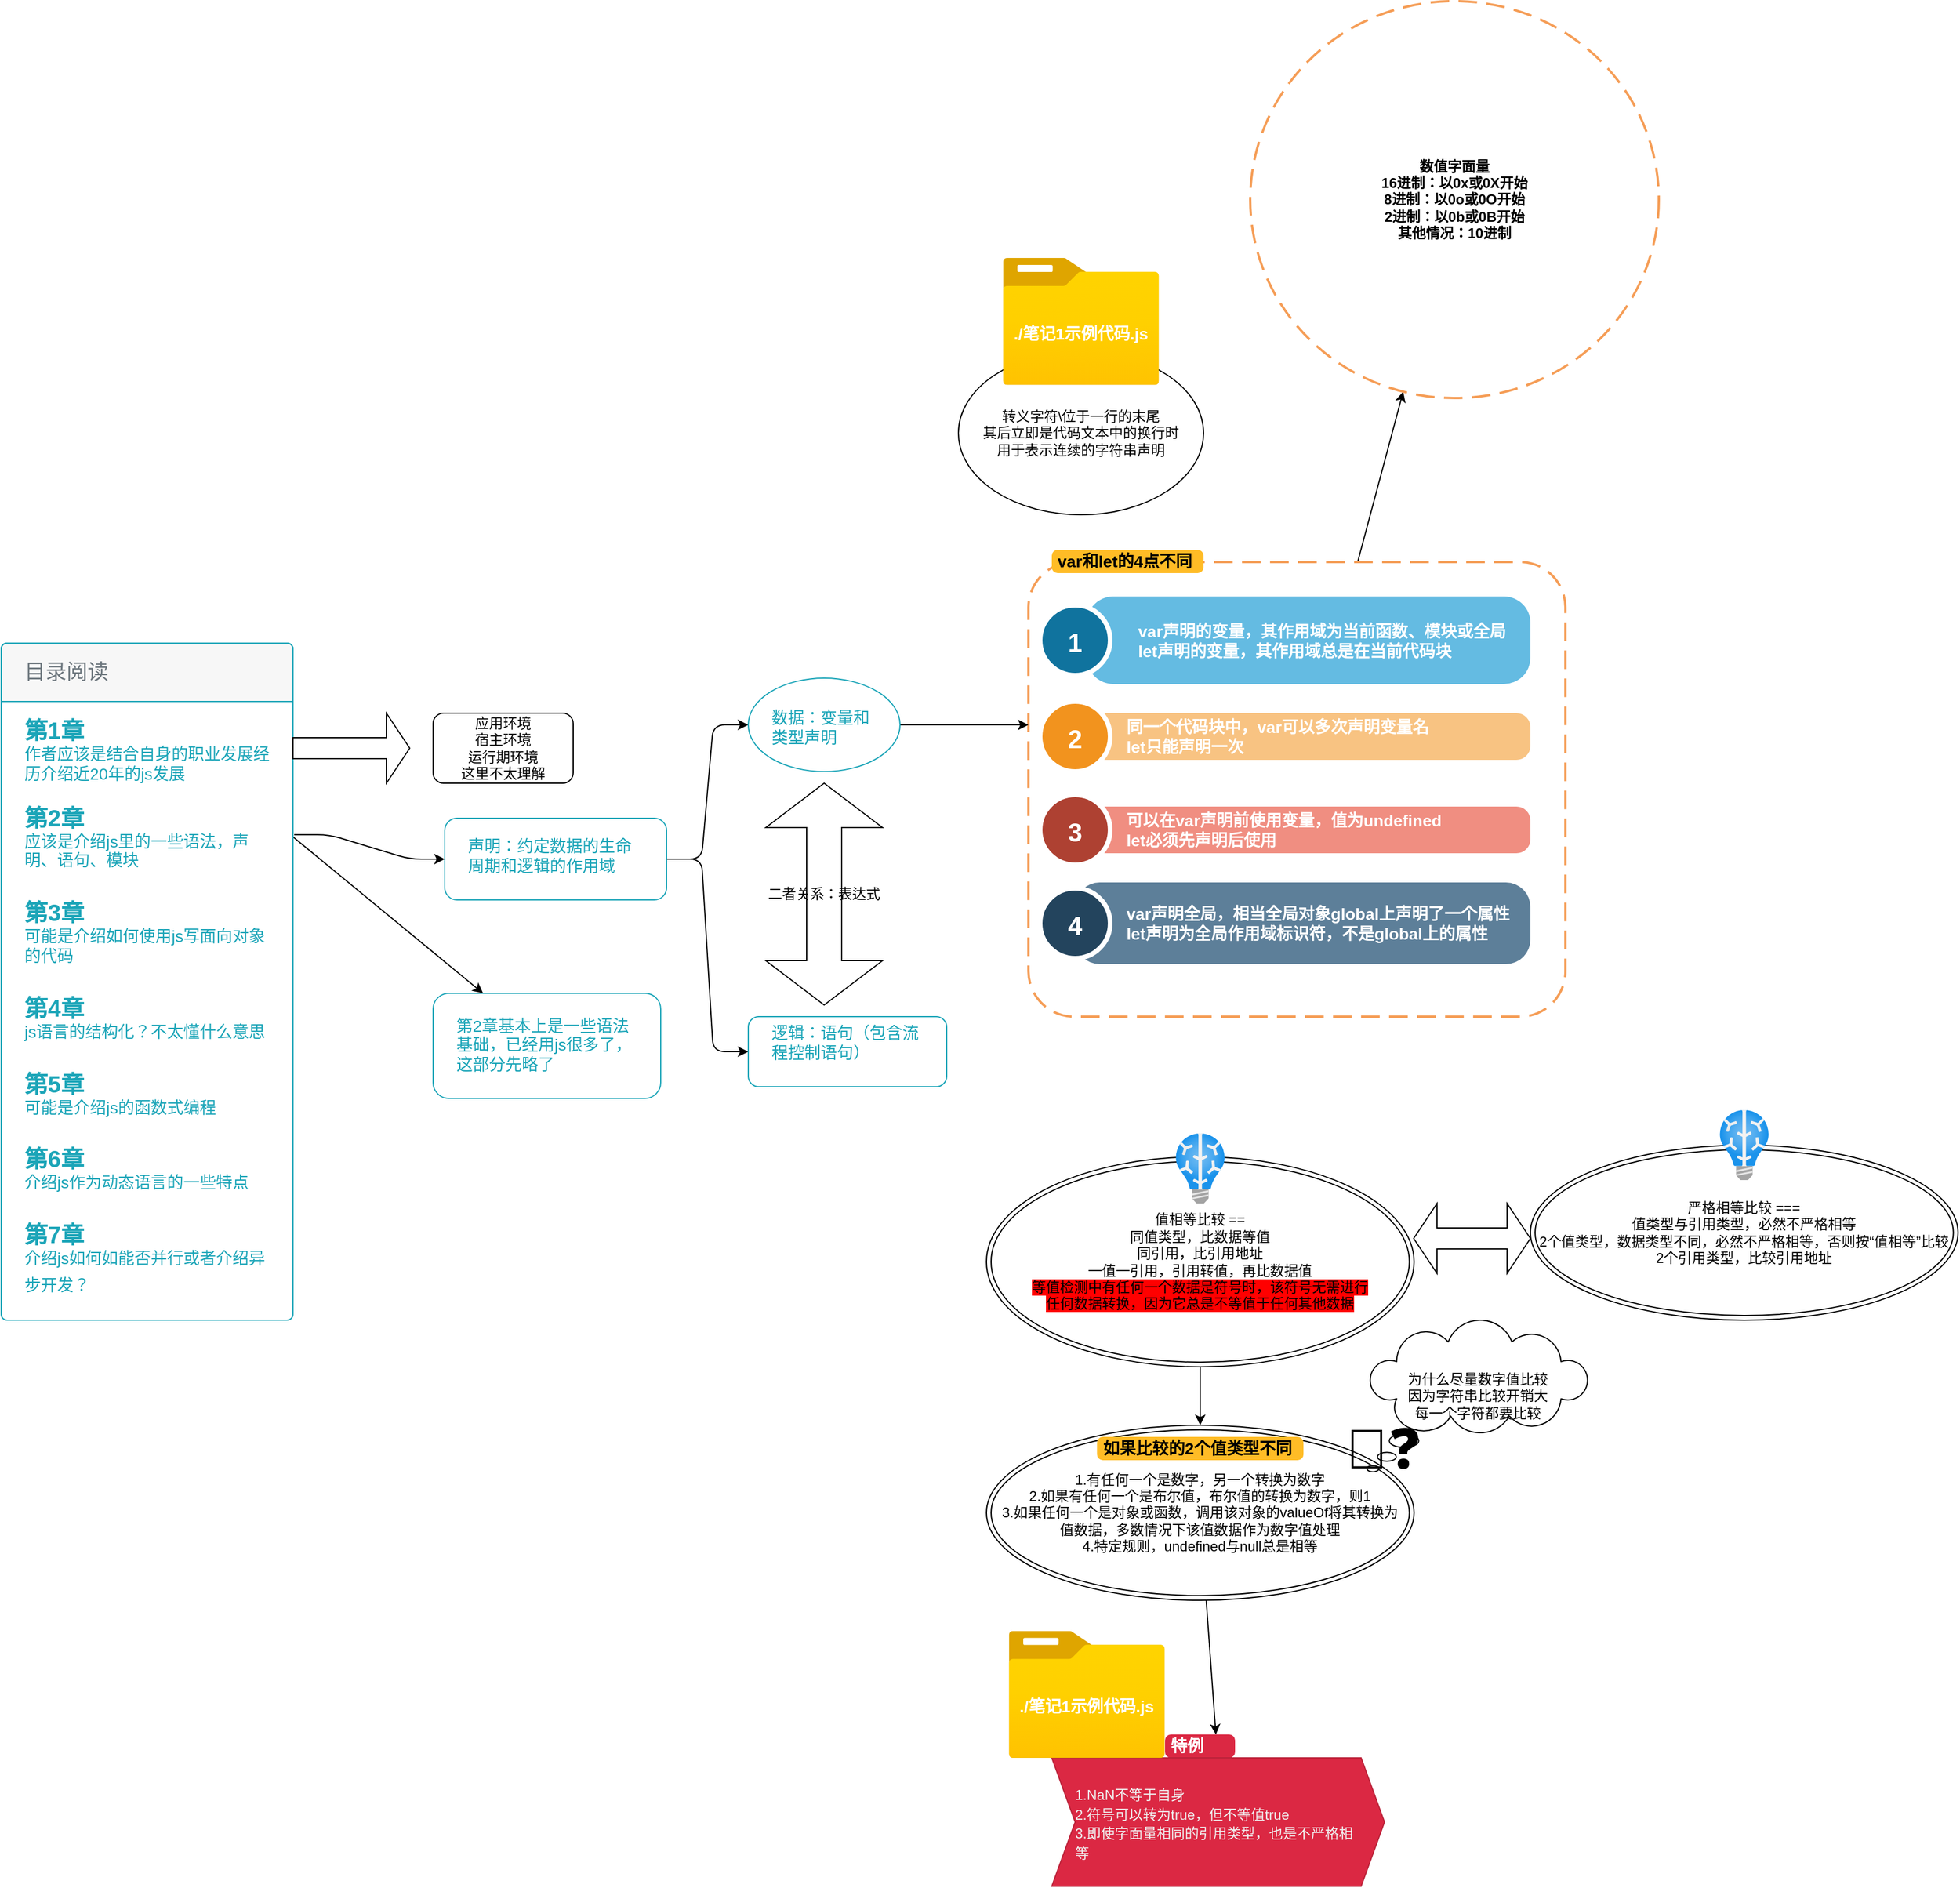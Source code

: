 <mxfile>
    <diagram id="gd3hIsuXhY9H0Jxk0yMg" name="Page-1">
        <mxGraphModel dx="570" dy="2078" grid="1" gridSize="10" guides="1" tooltips="1" connect="1" arrows="1" fold="1" page="1" pageScale="1" pageWidth="827" pageHeight="1169" math="0" shadow="0">
            <root>
                <mxCell id="0"/>
                <mxCell id="1" parent="0"/>
                <mxCell id="634" value="" style="edgeStyle=none;html=1;" edge="1" parent="1" source="598" target="633">
                    <mxGeometry relative="1" as="geometry"/>
                </mxCell>
                <mxCell id="598" value="" style="rounded=1;arcSize=10;dashed=1;strokeColor=#F59D56;fillColor=none;gradientColor=none;dashPattern=8 4;strokeWidth=2;fontStyle=1" parent="1" vertex="1">
                    <mxGeometry x="910" y="-19.5" width="460" height="389.5" as="geometry"/>
                </mxCell>
                <mxCell id="106" value="" style="edgeStyle=entityRelationEdgeStyle;html=1;exitX=1.004;exitY=0.283;exitDx=0;exitDy=0;exitPerimeter=0;" parent="1" source="16" target="105" edge="1">
                    <mxGeometry relative="1" as="geometry"/>
                </mxCell>
                <mxCell id="638" value="" style="edgeStyle=none;html=1;exitX=0.994;exitY=0.284;exitDx=0;exitDy=0;exitPerimeter=0;" edge="1" parent="1" source="16" target="637">
                    <mxGeometry relative="1" as="geometry"/>
                </mxCell>
                <mxCell id="16" value="&lt;span style=&quot;font-size: 20px;&quot;&gt;&lt;b&gt;第1章&lt;/b&gt;&lt;/span&gt;&lt;br style=&quot;font-size: 14px&quot;&gt;作者应该是结合自身的职业发展经历介绍近20年的js发展&lt;br&gt;&lt;br&gt;&lt;b style=&quot;font-size: 20px;&quot;&gt;第2章&lt;br&gt;&lt;/b&gt;应该是介绍js里的一些语法，声明、语句、模块&lt;br&gt;&lt;b style=&quot;font-size: 20px;&quot;&gt;&lt;br&gt;&lt;/b&gt;&lt;b style=&quot;font-size: 20px;&quot;&gt;第3章&lt;/b&gt;&lt;b style=&quot;font-size: 20px;&quot;&gt;&lt;br&gt;&lt;/b&gt;可能是介绍如何使用js写面向对象的代码&lt;br&gt;&lt;b style=&quot;font-size: 20px;&quot;&gt;&lt;br&gt;&lt;/b&gt;&lt;b style=&quot;font-size: 20px;&quot;&gt;第4章&lt;br&gt;&lt;/b&gt;js语言的结构化？不太懂什么意思&lt;br&gt;&lt;b style=&quot;font-size: 20px;&quot;&gt;&lt;br&gt;&lt;/b&gt;&lt;b style=&quot;font-size: 20px;&quot;&gt;第5章&lt;br&gt;&lt;/b&gt;可能是介绍js的函数式编程&lt;br&gt;&lt;b style=&quot;font-size: 20px;&quot;&gt;&lt;br&gt;&lt;/b&gt;&lt;b style=&quot;font-size: 20px;&quot;&gt;第6章&lt;br&gt;&lt;/b&gt;介绍js作为动态语言的一些特点&lt;br&gt;&lt;b style=&quot;font-size: 20px;&quot;&gt;&lt;br&gt;第7章&lt;br&gt;&lt;/b&gt;介绍js如何如能否并行或者介绍异步开发？&lt;b style=&quot;font-size: 20px;&quot;&gt;&lt;br&gt;&lt;/b&gt;" style="html=1;shadow=0;dashed=0;shape=mxgraph.bootstrap.rrect;rSize=5;strokeColor=#1CA5B8;html=1;whiteSpace=wrap;fillColor=#ffffff;fontColor=#1CA5B8;verticalAlign=bottom;align=left;spacing=20;spacingBottom=0;fontSize=14;rounded=1;" parent="1" vertex="1">
                    <mxGeometry x="30" y="50" width="250" height="580" as="geometry"/>
                </mxCell>
                <mxCell id="17" value="目录阅读" style="html=1;shadow=0;dashed=0;shape=mxgraph.bootstrap.topButton;rSize=5;perimeter=none;whiteSpace=wrap;fillColor=#F7F7F7;strokeColor=#1CA5B8;fontColor=#6C767D;resizeWidth=1;fontSize=18;align=left;spacing=20;rounded=1;" parent="16" vertex="1">
                    <mxGeometry width="250" height="50" relative="1" as="geometry"/>
                </mxCell>
                <mxCell id="103" value="" style="shape=singleArrow;whiteSpace=wrap;html=1;shadow=0;" parent="1" vertex="1">
                    <mxGeometry x="280" y="110" width="100" height="60" as="geometry"/>
                </mxCell>
                <mxCell id="104" value="应用环境&lt;br&gt;宿主环境&lt;br&gt;运行期环境&lt;br&gt;这里不太理解" style="rounded=1;whiteSpace=wrap;html=1;shadow=0;" parent="1" vertex="1">
                    <mxGeometry x="400" y="110" width="120" height="60" as="geometry"/>
                </mxCell>
                <mxCell id="108" value="" style="edgeStyle=entityRelationEdgeStyle;html=1;" parent="1" source="105" target="107" edge="1">
                    <mxGeometry relative="1" as="geometry"/>
                </mxCell>
                <mxCell id="110" value="" style="edgeStyle=entityRelationEdgeStyle;html=1;" parent="1" source="105" target="109" edge="1">
                    <mxGeometry relative="1" as="geometry"/>
                </mxCell>
                <mxCell id="105" value="声明：约定数据的生命周期和逻辑的作用域" style="whiteSpace=wrap;html=1;fontSize=14;align=left;verticalAlign=bottom;fillColor=#ffffff;strokeColor=#1CA5B8;fontColor=#1CA5B8;shadow=0;dashed=0;spacing=20;spacingBottom=0;rounded=1;" parent="1" vertex="1">
                    <mxGeometry x="410" y="200" width="190" height="70" as="geometry"/>
                </mxCell>
                <mxCell id="118" value="" style="edgeStyle=none;html=1;" parent="1" source="107" edge="1">
                    <mxGeometry relative="1" as="geometry">
                        <mxPoint x="910" y="120" as="targetPoint"/>
                    </mxGeometry>
                </mxCell>
                <mxCell id="107" value="数据：变量和类型声明" style="ellipse;whiteSpace=wrap;html=1;fontSize=14;align=left;verticalAlign=bottom;fillColor=#ffffff;strokeColor=#1CA5B8;fontColor=#1CA5B8;shadow=0;dashed=0;spacing=20;spacingBottom=0;rounded=1;" parent="1" vertex="1">
                    <mxGeometry x="670" y="80" width="130" height="80" as="geometry"/>
                </mxCell>
                <mxCell id="109" value="逻辑：语句（包含流程控制语句）" style="whiteSpace=wrap;html=1;fontSize=14;align=left;verticalAlign=bottom;fillColor=#ffffff;strokeColor=#1CA5B8;fontColor=#1CA5B8;shadow=0;dashed=0;spacing=20;spacingBottom=0;rounded=1;" parent="1" vertex="1">
                    <mxGeometry x="670" y="370" width="170" height="60" as="geometry"/>
                </mxCell>
                <mxCell id="116" value="二者关系：表达式" style="shape=doubleArrow;direction=south;whiteSpace=wrap;html=1;shadow=0;" parent="1" vertex="1">
                    <mxGeometry x="685" y="170" width="100" height="190" as="geometry"/>
                </mxCell>
                <mxCell id="587" value="var声明的变量，其作用域为当前函数、模块或全局&lt;br&gt;let声明的变量，其作用域总是在当前代码块" style="shape=rect;rounded=1;whiteSpace=wrap;html=1;shadow=0;strokeColor=none;fillColor=#64BBE2;arcSize=30;fontSize=14;spacingLeft=42;fontStyle=1;fontColor=#FFFFFF;align=left;" parent="1" vertex="1">
                    <mxGeometry x="960" y="10" width="380" height="75" as="geometry"/>
                </mxCell>
                <mxCell id="588" value="1" style="shape=ellipse;perimeter=ellipsePerimeter;fontSize=22;fontStyle=1;shadow=0;strokeColor=#ffffff;fillColor=#10739E;strokeWidth=4;fontColor=#ffffff;align=center;" parent="1" vertex="1">
                    <mxGeometry x="920" y="17.5" width="60" height="60" as="geometry"/>
                </mxCell>
                <mxCell id="589" value="同一个代码块中，var可以多次声明变量名&lt;br&gt;let只能声明一次" style="shape=rect;rounded=1;whiteSpace=wrap;html=1;shadow=0;strokeColor=none;fillColor=#F8C382;arcSize=30;fontSize=14;spacingLeft=42;fontStyle=1;fontColor=#FFFFFF;align=left;" parent="1" vertex="1">
                    <mxGeometry x="950" y="110" width="390" height="40" as="geometry"/>
                </mxCell>
                <mxCell id="590" value="2" style="shape=ellipse;perimeter=ellipsePerimeter;fontSize=22;fontStyle=1;shadow=0;strokeColor=#ffffff;fillColor=#F2931E;strokeWidth=4;fontColor=#ffffff;align=center;" parent="1" vertex="1">
                    <mxGeometry x="920" y="100" width="60" height="60" as="geometry"/>
                </mxCell>
                <mxCell id="591" value="可以在var声明前使用变量，值为undefined&lt;br&gt;let必须先声明后使用" style="shape=rect;rounded=1;whiteSpace=wrap;html=1;shadow=0;strokeColor=none;fillColor=#F08E81;arcSize=30;fontSize=14;spacingLeft=42;fontStyle=1;fontColor=#FFFFFF;align=left;" parent="1" vertex="1">
                    <mxGeometry x="950" y="190" width="390" height="40" as="geometry"/>
                </mxCell>
                <mxCell id="592" value="3" style="shape=ellipse;perimeter=ellipsePerimeter;fontSize=22;fontStyle=1;shadow=0;strokeColor=#ffffff;fillColor=#AE4132;strokeWidth=4;fontColor=#ffffff;align=center;" parent="1" vertex="1">
                    <mxGeometry x="920" y="180" width="60" height="60" as="geometry"/>
                </mxCell>
                <mxCell id="599" value="var和let的4点不同" style="html=1;shadow=0;dashed=0;shape=mxgraph.bootstrap.rrect;rSize=5;strokeColor=none;strokeWidth=1;fillColor=#FFBC26;fontColor=#000000;whiteSpace=wrap;align=left;verticalAlign=middle;spacingLeft=0;fontStyle=1;fontSize=14;spacing=5;" parent="1" vertex="1">
                    <mxGeometry x="930" y="-30" width="130" height="20" as="geometry"/>
                </mxCell>
                <mxCell id="612" value="var声明全局，相当全局对象global上声明了一个属性&lt;br&gt;let声明为全局作用域标识符，不是global上的属性" style="shape=rect;rounded=1;whiteSpace=wrap;html=1;shadow=0;strokeColor=none;fillColor=#5D7F99;arcSize=30;fontSize=14;spacingLeft=42;fontStyle=1;fontColor=#FFFFFF;align=left;" parent="1" vertex="1">
                    <mxGeometry x="950" y="255" width="390" height="70" as="geometry"/>
                </mxCell>
                <mxCell id="613" value="4" style="shape=ellipse;perimeter=ellipsePerimeter;fontSize=22;fontStyle=1;shadow=0;strokeColor=#ffffff;fillColor=#23445D;strokeWidth=4;fontColor=#ffffff;align=center;" parent="1" vertex="1">
                    <mxGeometry x="920" y="260" width="60" height="60" as="geometry"/>
                </mxCell>
                <mxCell id="614" value="转义字符\位于一行的末尾&lt;br&gt;其后立即是代码文本中的换行时&lt;br&gt;用于表示连续的字符串声明&lt;br&gt;" style="ellipse;whiteSpace=wrap;html=1;" vertex="1" parent="1">
                    <mxGeometry x="850" y="-200" width="210" height="140" as="geometry"/>
                </mxCell>
                <mxCell id="628" value="" style="aspect=fixed;html=1;points=[];align=center;image;fontSize=12;image=img/lib/azure2/general/Folder_Blank.svg;" vertex="1" parent="1">
                    <mxGeometry x="888" y="-280" width="134" height="108.75" as="geometry"/>
                </mxCell>
                <mxCell id="629" value="&lt;span style=&quot;color: rgb(255, 255, 255); font-size: 14px; text-align: left;&quot;&gt;./笔记1示例代码.js&lt;/span&gt;" style="text;html=1;strokeColor=none;fillColor=none;align=center;verticalAlign=middle;whiteSpace=wrap;rounded=0;fontStyle=1;spacing=3;" vertex="1" parent="1">
                    <mxGeometry x="895" y="-230" width="120" height="30" as="geometry"/>
                </mxCell>
                <mxCell id="633" value="数值字面量&lt;br&gt;16进制：以0x或0X开始&lt;br&gt;8进制：以0o或0O开始&lt;br&gt;2进制：以0b或0B开始&lt;br&gt;其他情况：10进制" style="ellipse;whiteSpace=wrap;html=1;fillColor=none;strokeColor=#F59D56;rounded=1;arcSize=10;dashed=1;gradientColor=none;dashPattern=8 4;strokeWidth=2;fontStyle=1;" vertex="1" parent="1">
                    <mxGeometry x="1100" y="-500" width="350" height="340" as="geometry"/>
                </mxCell>
                <mxCell id="637" value="第2章基本上是一些语法基础，已经用js很多了，这部分先略了" style="whiteSpace=wrap;html=1;fontSize=14;align=left;verticalAlign=bottom;fillColor=#ffffff;strokeColor=#1CA5B8;fontColor=#1CA5B8;shadow=0;dashed=0;spacing=20;spacingBottom=0;rounded=1;" vertex="1" parent="1">
                    <mxGeometry x="400" y="350" width="195" height="90" as="geometry"/>
                </mxCell>
                <mxCell id="842" value="" style="edgeStyle=none;html=1;" edge="1" parent="1" source="840" target="841">
                    <mxGeometry relative="1" as="geometry"/>
                </mxCell>
                <mxCell id="840" value="值相等比较 ==&lt;br&gt;同值类型，比数据等值&lt;br&gt;同引用，比引用地址&lt;br&gt;一值一引用，引用转值，再比数据值&lt;br&gt;&lt;span style=&quot;background-color: rgb(255, 0, 0);&quot;&gt;等值检测中有任何一个数据是符号时，该符号无需进行&lt;br&gt;任何数据转换，因为它总是不等值于任何其他数据&lt;/span&gt;" style="ellipse;shape=doubleEllipse;whiteSpace=wrap;html=1;" vertex="1" parent="1">
                    <mxGeometry x="874" y="490" width="366.32" height="180" as="geometry"/>
                </mxCell>
                <mxCell id="838" value="" style="aspect=fixed;html=1;points=[];align=center;image;fontSize=12;image=img/lib/azure2/ai_machine_learning/Batch_AI.svg;" vertex="1" parent="1">
                    <mxGeometry x="1035.98" y="470" width="42.35" height="60" as="geometry"/>
                </mxCell>
                <mxCell id="852" value="" style="edgeStyle=none;html=1;fontSize=48;" edge="1" parent="1" source="841">
                    <mxGeometry relative="1" as="geometry">
                        <mxPoint x="1070.584" y="985" as="targetPoint"/>
                    </mxGeometry>
                </mxCell>
                <mxCell id="841" value="1.有任何一个是数字，另一个转换为数字&lt;br&gt;2.如果有任何一个是布尔值，布尔值的转换为数字，则1&lt;br&gt;3.如果任何一个是对象或函数，调用该对象的valueOf将其转换为&lt;br&gt;值数据，多数情况下该值数据作为数字值处理&lt;br&gt;4.特定规则，undefined与null总是相等" style="ellipse;shape=doubleEllipse;whiteSpace=wrap;html=1;" vertex="1" parent="1">
                    <mxGeometry x="874.0" y="720" width="366.32" height="150" as="geometry"/>
                </mxCell>
                <mxCell id="843" value="如果比较的2个值类型不同" style="html=1;shadow=0;dashed=0;shape=mxgraph.bootstrap.rrect;rSize=5;strokeColor=none;strokeWidth=1;fillColor=#FFBC26;fontColor=#000000;whiteSpace=wrap;align=left;verticalAlign=middle;spacingLeft=0;fontStyle=1;fontSize=14;spacing=5;" vertex="1" parent="1">
                    <mxGeometry x="968.74" y="730" width="176.85" height="20" as="geometry"/>
                </mxCell>
                <mxCell id="844" value="为什么尽量数字值比较&lt;br&gt;因为字符串比较开销大&lt;br&gt;每一个字符都要比较" style="whiteSpace=wrap;html=1;shape=mxgraph.basic.cloud_callout" vertex="1" parent="1">
                    <mxGeometry x="1200" y="630" width="190" height="130" as="geometry"/>
                </mxCell>
                <mxCell id="845" value="严格相等比较 ===&lt;br&gt;值类型与引用类型，必然不严格相等&lt;br&gt;2个值类型，数据类型不同，必然不严格相等，否则按“值相等”比较&lt;br&gt;2个引用类型，比较引用地址" style="ellipse;shape=doubleEllipse;whiteSpace=wrap;html=1;" vertex="1" parent="1">
                    <mxGeometry x="1340" y="480" width="366.32" height="150" as="geometry"/>
                </mxCell>
                <mxCell id="846" value="" style="aspect=fixed;html=1;points=[];align=center;image;fontSize=12;image=img/lib/azure2/ai_machine_learning/Batch_AI.svg;" vertex="1" parent="1">
                    <mxGeometry x="1501.99" y="450" width="42.35" height="60" as="geometry"/>
                </mxCell>
                <mxCell id="847" value="" style="shape=doubleArrow;whiteSpace=wrap;html=1;" vertex="1" parent="1">
                    <mxGeometry x="1240" y="530" width="100" height="60" as="geometry"/>
                </mxCell>
                <mxCell id="849" value="&lt;font style=&quot;font-size: 48px;&quot;&gt;&lt;span style=&quot;background-color: initial;&quot;&gt;🤔&lt;/span&gt;&lt;span style=&quot;background-color: initial;&quot;&gt;❓&lt;/span&gt;&lt;/font&gt;" style="text;whiteSpace=wrap;html=1;" vertex="1" parent="1">
                    <mxGeometry x="1180" y="705" width="100" height="70" as="geometry"/>
                </mxCell>
                <mxCell id="853" value="特例" style="html=1;shadow=0;dashed=0;shape=mxgraph.bootstrap.rrect;rSize=5;strokeColor=none;strokeWidth=1;fillColor=#DB2843;fontColor=#FFFFFF;whiteSpace=wrap;align=left;verticalAlign=middle;spacingLeft=0;fontStyle=1;fontSize=14;spacing=5;" vertex="1" parent="1">
                    <mxGeometry x="1027" y="985" width="60" height="20" as="geometry"/>
                </mxCell>
                <mxCell id="856" value="&lt;span style=&quot;color: rgb(240, 240, 240); font-size: 12px; text-align: center;&quot;&gt;1.NaN不等于自身&lt;/span&gt;&lt;br style=&quot;color: rgb(240, 240, 240); font-size: 12px; text-align: center;&quot;&gt;&lt;span style=&quot;color: rgb(240, 240, 240); font-size: 12px; text-align: center;&quot;&gt;2.符号可以转为true，但不等值true&lt;/span&gt;&lt;br style=&quot;color: rgb(240, 240, 240); font-size: 12px; text-align: center;&quot;&gt;&lt;span style=&quot;color: rgb(240, 240, 240); font-size: 12px; text-align: center;&quot;&gt;3.即使字面量相同的引用类型，也是不严格相等&lt;/span&gt;" style="shape=step;perimeter=stepPerimeter;whiteSpace=wrap;html=1;fixedSize=1;fontSize=14;align=left;verticalAlign=bottom;fillColor=#DB2843;strokeColor=#BA2239;fontColor=#ffffff;shadow=0;dashed=0;spacing=20;spacingBottom=0;" vertex="1" parent="1">
                    <mxGeometry x="930" y="1005" width="285" height="110" as="geometry"/>
                </mxCell>
                <mxCell id="858" value="" style="aspect=fixed;html=1;points=[];align=center;image;fontSize=12;image=img/lib/azure2/general/Folder_Blank.svg;" vertex="1" parent="1">
                    <mxGeometry x="893" y="896.25" width="134" height="108.75" as="geometry"/>
                </mxCell>
                <mxCell id="859" value="&lt;span style=&quot;color: rgb(255, 255, 255); font-size: 14px; text-align: left;&quot;&gt;./笔记1示例代码.js&lt;/span&gt;" style="text;html=1;strokeColor=none;fillColor=none;align=center;verticalAlign=middle;whiteSpace=wrap;rounded=0;fontStyle=1;spacing=3;" vertex="1" parent="1">
                    <mxGeometry x="900" y="946.25" width="120" height="30" as="geometry"/>
                </mxCell>
            </root>
        </mxGraphModel>
    </diagram>
</mxfile>
